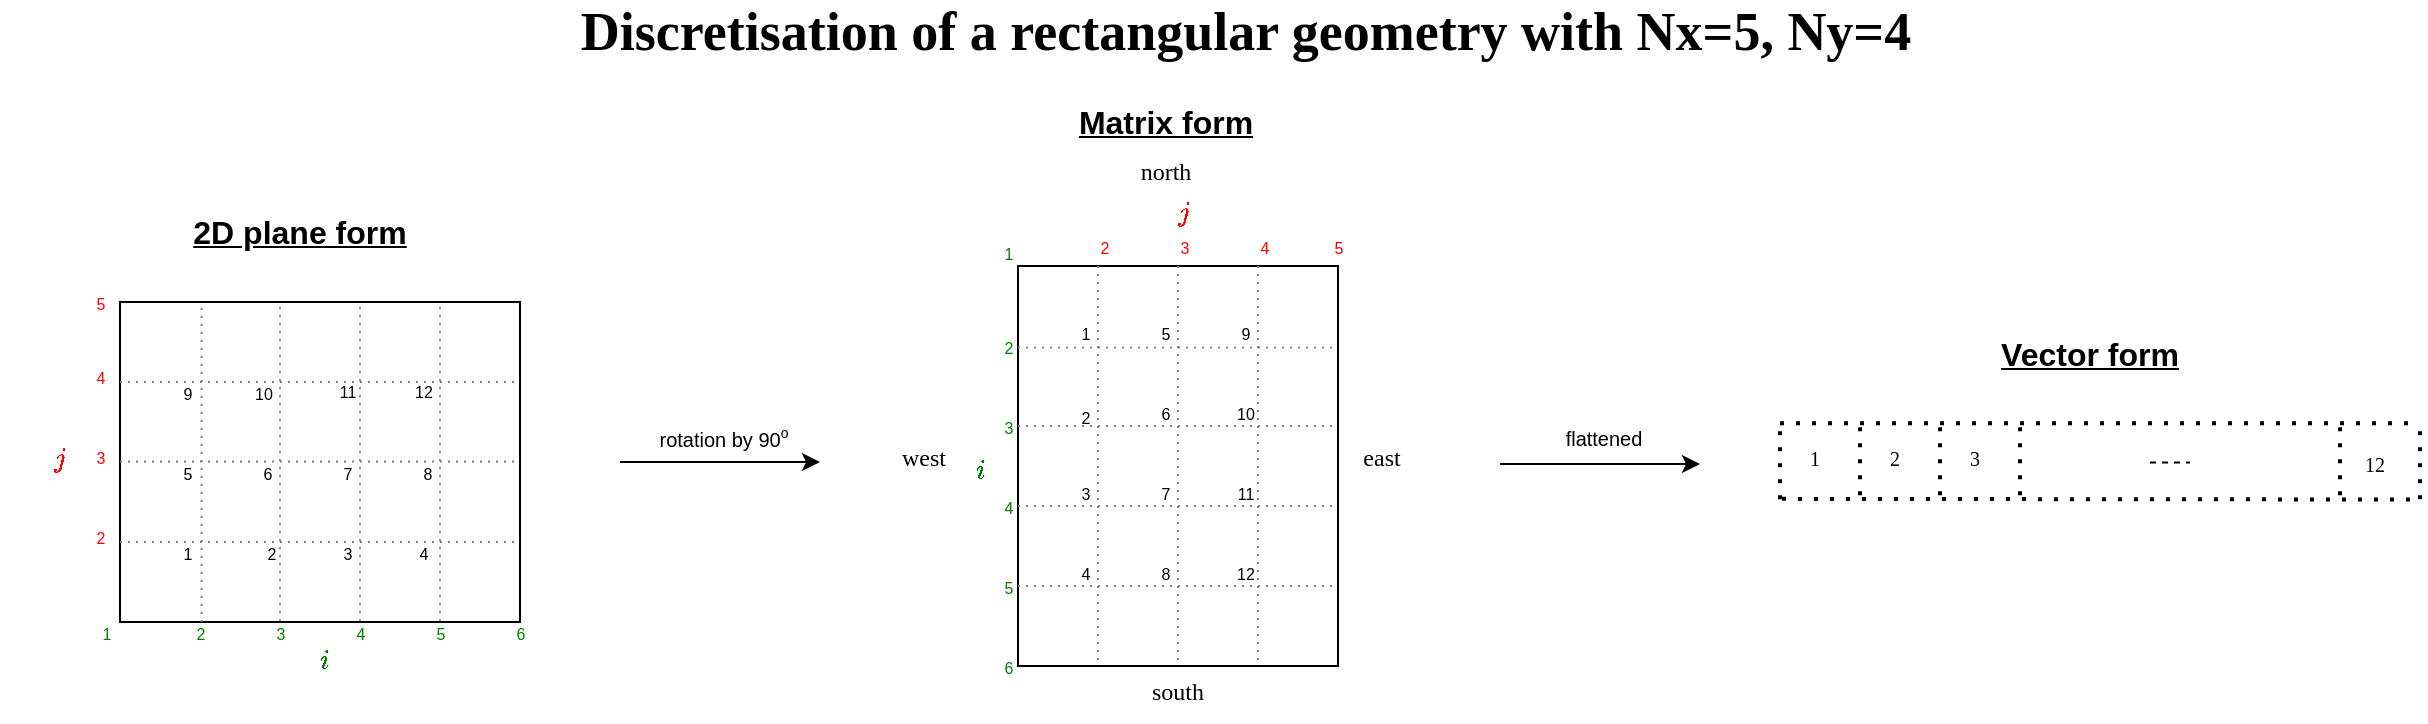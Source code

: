 <mxfile version="20.3.0" type="device"><diagram id="AZI0kobeB9tkVHhhg7Ir" name="Page-1"><mxGraphModel dx="698" dy="777" grid="1" gridSize="5" guides="1" tooltips="1" connect="1" arrows="1" fold="1" page="1" pageScale="1" pageWidth="827" pageHeight="1169" math="1" shadow="0"><root><mxCell id="0"/><mxCell id="1" parent="0"/><mxCell id="xMf8o0RfiIzrKdZFFrYX-1" value="" style="endArrow=classic;html=1;rounded=0;" parent="1" edge="1"><mxGeometry width="50" height="50" relative="1" as="geometry"><mxPoint x="330" y="480" as="sourcePoint"/><mxPoint x="430" y="480" as="targetPoint"/></mxGeometry></mxCell><mxCell id="xMf8o0RfiIzrKdZFFrYX-3" value="rotation by 90&lt;sup style=&quot;&quot;&gt;&lt;font style=&quot;font-size: 7px;&quot;&gt;o&lt;/font&gt;&lt;/sup&gt;" style="text;html=1;strokeColor=none;fillColor=none;align=center;verticalAlign=middle;whiteSpace=wrap;rounded=0;fontSize=10;" parent="1" vertex="1"><mxGeometry x="338" y="452" width="88" height="30" as="geometry"/></mxCell><mxCell id="xMf8o0RfiIzrKdZFFrYX-4" value="" style="group" parent="1" vertex="1" connectable="0"><mxGeometry x="20" y="386" width="272" height="208" as="geometry"/></mxCell><mxCell id="Ld3aAPEb1DgoVRMdASDe-14" value="" style="rounded=0;whiteSpace=wrap;html=1;" parent="xMf8o0RfiIzrKdZFFrYX-4" vertex="1"><mxGeometry x="60" y="14" width="200" height="160" as="geometry"/></mxCell><mxCell id="Ld3aAPEb1DgoVRMdASDe-15" value="" style="endArrow=none;dashed=1;html=1;dashPattern=1 3;strokeWidth=1;rounded=0;entryX=0.204;entryY=0.002;entryDx=0;entryDy=0;entryPerimeter=0;exitX=0.204;exitY=1;exitDx=0;exitDy=0;exitPerimeter=0;strokeColor=#808080;" parent="xMf8o0RfiIzrKdZFFrYX-4" source="Ld3aAPEb1DgoVRMdASDe-14" target="Ld3aAPEb1DgoVRMdASDe-14" edge="1"><mxGeometry width="50" height="50" relative="1" as="geometry"><mxPoint x="150" y="114" as="sourcePoint"/><mxPoint x="200" y="64" as="targetPoint"/></mxGeometry></mxCell><mxCell id="Ld3aAPEb1DgoVRMdASDe-16" value="" style="endArrow=none;dashed=1;html=1;dashPattern=1 3;strokeWidth=1;rounded=0;entryX=0.204;entryY=0.002;entryDx=0;entryDy=0;entryPerimeter=0;exitX=0.204;exitY=1;exitDx=0;exitDy=0;exitPerimeter=0;strokeColor=#808080;" parent="xMf8o0RfiIzrKdZFFrYX-4" edge="1"><mxGeometry width="50" height="50" relative="1" as="geometry"><mxPoint x="140.0" y="173.68" as="sourcePoint"/><mxPoint x="140.0" y="14.0" as="targetPoint"/></mxGeometry></mxCell><mxCell id="Ld3aAPEb1DgoVRMdASDe-17" value="" style="endArrow=none;dashed=1;html=1;dashPattern=1 3;strokeWidth=1;rounded=0;entryX=0.204;entryY=0.002;entryDx=0;entryDy=0;entryPerimeter=0;exitX=0.204;exitY=1;exitDx=0;exitDy=0;exitPerimeter=0;strokeColor=#808080;" parent="xMf8o0RfiIzrKdZFFrYX-4" edge="1"><mxGeometry width="50" height="50" relative="1" as="geometry"><mxPoint x="180.0" y="173.68" as="sourcePoint"/><mxPoint x="180.0" y="14.0" as="targetPoint"/></mxGeometry></mxCell><mxCell id="Ld3aAPEb1DgoVRMdASDe-18" value="" style="endArrow=none;dashed=1;html=1;dashPattern=1 3;strokeWidth=1;rounded=0;entryX=0.204;entryY=0.002;entryDx=0;entryDy=0;entryPerimeter=0;exitX=0.204;exitY=1;exitDx=0;exitDy=0;exitPerimeter=0;strokeColor=#808080;" parent="xMf8o0RfiIzrKdZFFrYX-4" edge="1"><mxGeometry width="50" height="50" relative="1" as="geometry"><mxPoint x="220.0" y="173.68" as="sourcePoint"/><mxPoint x="220.0" y="14.0" as="targetPoint"/></mxGeometry></mxCell><mxCell id="Ld3aAPEb1DgoVRMdASDe-19" value="" style="endArrow=none;dashed=1;html=1;dashPattern=1 3;strokeWidth=1;rounded=0;entryX=1;entryY=0.25;entryDx=0;entryDy=0;exitX=0;exitY=0.25;exitDx=0;exitDy=0;strokeColor=#808080;" parent="xMf8o0RfiIzrKdZFFrYX-4" source="Ld3aAPEb1DgoVRMdASDe-14" target="Ld3aAPEb1DgoVRMdASDe-14" edge="1"><mxGeometry width="50" height="50" relative="1" as="geometry"><mxPoint x="140.8" y="214" as="sourcePoint"/><mxPoint x="140.8" y="54.32" as="targetPoint"/></mxGeometry></mxCell><mxCell id="Ld3aAPEb1DgoVRMdASDe-20" value="" style="endArrow=none;dashed=1;html=1;dashPattern=1 3;strokeWidth=1;rounded=0;entryX=1;entryY=0.25;entryDx=0;entryDy=0;exitX=0;exitY=0.25;exitDx=0;exitDy=0;strokeColor=#808080;" parent="xMf8o0RfiIzrKdZFFrYX-4" edge="1"><mxGeometry width="50" height="50" relative="1" as="geometry"><mxPoint x="60" y="93.76" as="sourcePoint"/><mxPoint x="260.0" y="93.76" as="targetPoint"/></mxGeometry></mxCell><mxCell id="Ld3aAPEb1DgoVRMdASDe-21" value="" style="endArrow=none;dashed=1;html=1;dashPattern=1 3;strokeWidth=1;rounded=0;entryX=1;entryY=0.25;entryDx=0;entryDy=0;exitX=0;exitY=0.25;exitDx=0;exitDy=0;strokeColor=#808080;" parent="xMf8o0RfiIzrKdZFFrYX-4" edge="1"><mxGeometry width="50" height="50" relative="1" as="geometry"><mxPoint x="60" y="134" as="sourcePoint"/><mxPoint x="260.0" y="134" as="targetPoint"/></mxGeometry></mxCell><mxCell id="Ld3aAPEb1DgoVRMdASDe-22" value="&lt;font color=&quot;#008000&quot; style=&quot;font-size: 8px;&quot;&gt;1&lt;/font&gt;" style="text;html=1;align=center;verticalAlign=middle;resizable=0;points=[];autosize=1;strokeColor=none;fillColor=none;" parent="xMf8o0RfiIzrKdZFFrYX-4" vertex="1"><mxGeometry x="41" y="165" width="24" height="28" as="geometry"/></mxCell><mxCell id="Ld3aAPEb1DgoVRMdASDe-23" value="&lt;font style=&quot;font-size: 8px;&quot;&gt;2&lt;/font&gt;" style="text;html=1;align=center;verticalAlign=middle;resizable=0;points=[];autosize=1;strokeColor=none;fillColor=none;fontColor=#008000;" parent="xMf8o0RfiIzrKdZFFrYX-4" vertex="1"><mxGeometry x="88" y="165" width="24" height="28" as="geometry"/></mxCell><mxCell id="Ld3aAPEb1DgoVRMdASDe-24" value="&lt;font style=&quot;font-size: 8px;&quot;&gt;3&lt;/font&gt;" style="text;html=1;align=center;verticalAlign=middle;resizable=0;points=[];autosize=1;strokeColor=none;fillColor=none;fontColor=#008000;" parent="xMf8o0RfiIzrKdZFFrYX-4" vertex="1"><mxGeometry x="128" y="165" width="24" height="28" as="geometry"/></mxCell><mxCell id="Ld3aAPEb1DgoVRMdASDe-25" value="&lt;font style=&quot;font-size: 8px;&quot;&gt;4&lt;/font&gt;" style="text;html=1;align=center;verticalAlign=middle;resizable=0;points=[];autosize=1;strokeColor=none;fillColor=none;fontColor=#008000;" parent="xMf8o0RfiIzrKdZFFrYX-4" vertex="1"><mxGeometry x="168" y="165" width="24" height="28" as="geometry"/></mxCell><mxCell id="Ld3aAPEb1DgoVRMdASDe-26" value="&lt;font style=&quot;font-size: 8px;&quot;&gt;5&lt;/font&gt;" style="text;html=1;align=center;verticalAlign=middle;resizable=0;points=[];autosize=1;strokeColor=none;fillColor=none;fontColor=#008000;" parent="xMf8o0RfiIzrKdZFFrYX-4" vertex="1"><mxGeometry x="208" y="165" width="24" height="28" as="geometry"/></mxCell><mxCell id="Ld3aAPEb1DgoVRMdASDe-27" value="&lt;font style=&quot;font-size: 8px;&quot;&gt;6&lt;/font&gt;" style="text;html=1;align=center;verticalAlign=middle;resizable=0;points=[];autosize=1;strokeColor=none;fillColor=none;fontColor=#008000;" parent="xMf8o0RfiIzrKdZFFrYX-4" vertex="1"><mxGeometry x="248" y="165" width="24" height="28" as="geometry"/></mxCell><mxCell id="Ld3aAPEb1DgoVRMdASDe-28" value="&lt;font style=&quot;font-size: 8px;&quot;&gt;2&lt;/font&gt;" style="text;html=1;align=center;verticalAlign=middle;resizable=0;points=[];autosize=1;strokeColor=none;fillColor=none;fontColor=#FF0000;" parent="xMf8o0RfiIzrKdZFFrYX-4" vertex="1"><mxGeometry x="38" y="117" width="24" height="28" as="geometry"/></mxCell><mxCell id="Ld3aAPEb1DgoVRMdASDe-29" value="&lt;font style=&quot;font-size: 8px;&quot;&gt;3&lt;/font&gt;" style="text;html=1;align=center;verticalAlign=middle;resizable=0;points=[];autosize=1;strokeColor=none;fillColor=none;fontColor=#FF0000;" parent="xMf8o0RfiIzrKdZFFrYX-4" vertex="1"><mxGeometry x="38" y="77" width="24" height="28" as="geometry"/></mxCell><mxCell id="Ld3aAPEb1DgoVRMdASDe-30" value="&lt;font style=&quot;font-size: 8px;&quot;&gt;4&lt;/font&gt;" style="text;html=1;align=center;verticalAlign=middle;resizable=0;points=[];autosize=1;strokeColor=none;fillColor=none;fontColor=#FF0000;" parent="xMf8o0RfiIzrKdZFFrYX-4" vertex="1"><mxGeometry x="38" y="37" width="24" height="28" as="geometry"/></mxCell><mxCell id="Ld3aAPEb1DgoVRMdASDe-31" value="&lt;font style=&quot;font-size: 8px;&quot;&gt;5&lt;/font&gt;" style="text;html=1;align=center;verticalAlign=middle;resizable=0;points=[];autosize=1;strokeColor=none;fillColor=none;fontColor=#FF0000;" parent="xMf8o0RfiIzrKdZFFrYX-4" vertex="1"><mxGeometry x="38" width="24" height="28" as="geometry"/></mxCell><mxCell id="Ld3aAPEb1DgoVRMdASDe-32" value="12" style="text;html=1;strokeColor=none;fillColor=none;align=center;verticalAlign=middle;whiteSpace=wrap;rounded=0;fontSize=8;fontColor=#000000;" parent="xMf8o0RfiIzrKdZFFrYX-4" vertex="1"><mxGeometry x="198" y="54" width="28" height="10" as="geometry"/></mxCell><mxCell id="Ld3aAPEb1DgoVRMdASDe-33" value="11" style="text;html=1;strokeColor=none;fillColor=none;align=center;verticalAlign=middle;whiteSpace=wrap;rounded=0;fontSize=8;fontColor=#000000;" parent="xMf8o0RfiIzrKdZFFrYX-4" vertex="1"><mxGeometry x="160" y="54" width="28" height="10" as="geometry"/></mxCell><mxCell id="Ld3aAPEb1DgoVRMdASDe-34" value="10" style="text;html=1;strokeColor=none;fillColor=none;align=center;verticalAlign=middle;whiteSpace=wrap;rounded=0;fontSize=8;fontColor=#000000;" parent="xMf8o0RfiIzrKdZFFrYX-4" vertex="1"><mxGeometry x="118" y="55" width="28" height="10" as="geometry"/></mxCell><mxCell id="Ld3aAPEb1DgoVRMdASDe-35" value="9" style="text;html=1;strokeColor=none;fillColor=none;align=center;verticalAlign=middle;whiteSpace=wrap;rounded=0;fontSize=8;fontColor=#000000;" parent="xMf8o0RfiIzrKdZFFrYX-4" vertex="1"><mxGeometry x="80" y="55" width="28" height="10" as="geometry"/></mxCell><mxCell id="Ld3aAPEb1DgoVRMdASDe-36" value="8" style="text;html=1;strokeColor=none;fillColor=none;align=center;verticalAlign=middle;whiteSpace=wrap;rounded=0;fontSize=8;fontColor=#000000;" parent="xMf8o0RfiIzrKdZFFrYX-4" vertex="1"><mxGeometry x="200" y="95" width="28" height="10" as="geometry"/></mxCell><mxCell id="Ld3aAPEb1DgoVRMdASDe-37" value="7" style="text;html=1;strokeColor=none;fillColor=none;align=center;verticalAlign=middle;whiteSpace=wrap;rounded=0;fontSize=8;fontColor=#000000;" parent="xMf8o0RfiIzrKdZFFrYX-4" vertex="1"><mxGeometry x="160" y="95" width="28" height="10" as="geometry"/></mxCell><mxCell id="Ld3aAPEb1DgoVRMdASDe-38" value="6" style="text;html=1;strokeColor=none;fillColor=none;align=center;verticalAlign=middle;whiteSpace=wrap;rounded=0;fontSize=8;fontColor=#000000;" parent="xMf8o0RfiIzrKdZFFrYX-4" vertex="1"><mxGeometry x="120" y="95" width="28" height="10" as="geometry"/></mxCell><mxCell id="Ld3aAPEb1DgoVRMdASDe-39" value="5" style="text;html=1;strokeColor=none;fillColor=none;align=center;verticalAlign=middle;whiteSpace=wrap;rounded=0;fontSize=8;fontColor=#000000;" parent="xMf8o0RfiIzrKdZFFrYX-4" vertex="1"><mxGeometry x="80" y="95" width="28" height="10" as="geometry"/></mxCell><mxCell id="Ld3aAPEb1DgoVRMdASDe-40" value="4" style="text;html=1;strokeColor=none;fillColor=none;align=center;verticalAlign=middle;whiteSpace=wrap;rounded=0;fontSize=8;fontColor=#000000;" parent="xMf8o0RfiIzrKdZFFrYX-4" vertex="1"><mxGeometry x="198" y="135" width="28" height="10" as="geometry"/></mxCell><mxCell id="Ld3aAPEb1DgoVRMdASDe-41" value="3" style="text;html=1;strokeColor=none;fillColor=none;align=center;verticalAlign=middle;whiteSpace=wrap;rounded=0;fontSize=8;fontColor=#000000;" parent="xMf8o0RfiIzrKdZFFrYX-4" vertex="1"><mxGeometry x="160" y="135" width="28" height="10" as="geometry"/></mxCell><mxCell id="Ld3aAPEb1DgoVRMdASDe-42" value="2" style="text;html=1;strokeColor=none;fillColor=none;align=center;verticalAlign=middle;whiteSpace=wrap;rounded=0;fontSize=8;fontColor=#000000;" parent="xMf8o0RfiIzrKdZFFrYX-4" vertex="1"><mxGeometry x="122" y="135" width="28" height="10" as="geometry"/></mxCell><mxCell id="Ld3aAPEb1DgoVRMdASDe-43" value="1" style="text;html=1;strokeColor=none;fillColor=none;align=center;verticalAlign=middle;whiteSpace=wrap;rounded=0;fontSize=8;fontColor=#000000;" parent="xMf8o0RfiIzrKdZFFrYX-4" vertex="1"><mxGeometry x="80" y="135" width="28" height="10" as="geometry"/></mxCell><mxCell id="Ld3aAPEb1DgoVRMdASDe-47" value="$$i$$" style="text;html=1;strokeColor=none;fillColor=none;align=center;verticalAlign=middle;whiteSpace=wrap;rounded=0;fontSize=12;fontColor=#008000;fontStyle=0" parent="xMf8o0RfiIzrKdZFFrYX-4" vertex="1"><mxGeometry x="132" y="178" width="60" height="30" as="geometry"/></mxCell><mxCell id="Ld3aAPEb1DgoVRMdASDe-48" value="$$j$$" style="text;html=1;strokeColor=none;fillColor=none;align=center;verticalAlign=middle;whiteSpace=wrap;rounded=0;fontSize=12;fontColor=#FF0000;fontStyle=1" parent="xMf8o0RfiIzrKdZFFrYX-4" vertex="1"><mxGeometry y="77" width="60" height="30" as="geometry"/></mxCell><mxCell id="xMf8o0RfiIzrKdZFFrYX-6" value="" style="rounded=0;whiteSpace=wrap;html=1;rotation=90;" parent="1" vertex="1"><mxGeometry x="509" y="402" width="200" height="160" as="geometry"/></mxCell><mxCell id="xMf8o0RfiIzrKdZFFrYX-7" value="" style="endArrow=none;dashed=1;html=1;dashPattern=1 3;strokeWidth=1;rounded=0;entryX=0.204;entryY=0.002;entryDx=0;entryDy=0;entryPerimeter=0;exitX=0.204;exitY=1;exitDx=0;exitDy=0;exitPerimeter=0;strokeColor=#808080;" parent="1" source="xMf8o0RfiIzrKdZFFrYX-6" target="xMf8o0RfiIzrKdZFFrYX-6" edge="1"><mxGeometry width="50" height="50" relative="1" as="geometry"><mxPoint x="589" y="472" as="sourcePoint"/><mxPoint x="639" y="522" as="targetPoint"/></mxGeometry></mxCell><mxCell id="xMf8o0RfiIzrKdZFFrYX-8" value="" style="endArrow=none;dashed=1;html=1;dashPattern=1 3;strokeWidth=1;rounded=0;entryX=0.204;entryY=0.002;entryDx=0;entryDy=0;entryPerimeter=0;exitX=0.204;exitY=1;exitDx=0;exitDy=0;exitPerimeter=0;strokeColor=#808080;" parent="1" edge="1"><mxGeometry width="50" height="50" relative="1" as="geometry"><mxPoint x="529" y="462" as="sourcePoint"/><mxPoint x="689" y="462" as="targetPoint"/></mxGeometry></mxCell><mxCell id="xMf8o0RfiIzrKdZFFrYX-9" value="" style="endArrow=none;dashed=1;html=1;dashPattern=1 3;strokeWidth=1;rounded=0;entryX=0.204;entryY=0.002;entryDx=0;entryDy=0;entryPerimeter=0;exitX=0.204;exitY=1;exitDx=0;exitDy=0;exitPerimeter=0;strokeColor=#808080;" parent="1" edge="1"><mxGeometry width="50" height="50" relative="1" as="geometry"><mxPoint x="529" y="502" as="sourcePoint"/><mxPoint x="689" y="502" as="targetPoint"/></mxGeometry></mxCell><mxCell id="xMf8o0RfiIzrKdZFFrYX-10" value="" style="endArrow=none;dashed=1;html=1;dashPattern=1 3;strokeWidth=1;rounded=0;entryX=0.204;entryY=0.002;entryDx=0;entryDy=0;entryPerimeter=0;exitX=0.204;exitY=1;exitDx=0;exitDy=0;exitPerimeter=0;strokeColor=#808080;" parent="1" edge="1"><mxGeometry width="50" height="50" relative="1" as="geometry"><mxPoint x="529" y="542" as="sourcePoint"/><mxPoint x="689" y="542" as="targetPoint"/></mxGeometry></mxCell><mxCell id="xMf8o0RfiIzrKdZFFrYX-11" value="" style="endArrow=none;dashed=1;html=1;dashPattern=1 3;strokeWidth=1;rounded=0;entryX=1;entryY=0.25;entryDx=0;entryDy=0;exitX=0;exitY=0.25;exitDx=0;exitDy=0;strokeColor=#808080;" parent="1" source="xMf8o0RfiIzrKdZFFrYX-6" target="xMf8o0RfiIzrKdZFFrYX-6" edge="1"><mxGeometry width="50" height="50" relative="1" as="geometry"><mxPoint x="489" y="463" as="sourcePoint"/><mxPoint x="649" y="463" as="targetPoint"/></mxGeometry></mxCell><mxCell id="xMf8o0RfiIzrKdZFFrYX-12" value="" style="endArrow=none;dashed=1;html=1;dashPattern=1 3;strokeWidth=1;rounded=0;entryX=1;entryY=0.25;entryDx=0;entryDy=0;exitX=0;exitY=0.25;exitDx=0;exitDy=0;strokeColor=#808080;" parent="1" edge="1"><mxGeometry width="50" height="50" relative="1" as="geometry"><mxPoint x="609" y="382" as="sourcePoint"/><mxPoint x="609" y="582" as="targetPoint"/></mxGeometry></mxCell><mxCell id="xMf8o0RfiIzrKdZFFrYX-13" value="" style="endArrow=none;dashed=1;html=1;dashPattern=1 3;strokeWidth=1;rounded=0;entryX=1;entryY=0.25;entryDx=0;entryDy=0;exitX=0;exitY=0.25;exitDx=0;exitDy=0;strokeColor=#808080;" parent="1" edge="1"><mxGeometry width="50" height="50" relative="1" as="geometry"><mxPoint x="569" y="382" as="sourcePoint"/><mxPoint x="569" y="582" as="targetPoint"/></mxGeometry></mxCell><mxCell id="xMf8o0RfiIzrKdZFFrYX-14" value="&lt;font color=&quot;#008000&quot; style=&quot;font-size: 8px;&quot;&gt;1&lt;/font&gt;" style="text;html=1;align=center;verticalAlign=middle;resizable=0;points=[];autosize=1;strokeColor=none;fillColor=none;rotation=0;" parent="1" vertex="1"><mxGeometry x="512" y="361" width="24" height="28" as="geometry"/></mxCell><mxCell id="xMf8o0RfiIzrKdZFFrYX-15" value="&lt;font style=&quot;font-size: 8px;&quot;&gt;2&lt;/font&gt;" style="text;html=1;align=center;verticalAlign=middle;resizable=0;points=[];autosize=1;strokeColor=none;fillColor=none;fontColor=#008000;rotation=0;" parent="1" vertex="1"><mxGeometry x="512" y="408" width="24" height="28" as="geometry"/></mxCell><mxCell id="xMf8o0RfiIzrKdZFFrYX-16" value="&lt;font style=&quot;font-size: 8px;&quot;&gt;3&lt;/font&gt;" style="text;html=1;align=center;verticalAlign=middle;resizable=0;points=[];autosize=1;strokeColor=none;fillColor=none;fontColor=#008000;rotation=0;" parent="1" vertex="1"><mxGeometry x="512" y="448" width="24" height="28" as="geometry"/></mxCell><mxCell id="xMf8o0RfiIzrKdZFFrYX-17" value="&lt;font style=&quot;font-size: 8px;&quot;&gt;4&lt;/font&gt;" style="text;html=1;align=center;verticalAlign=middle;resizable=0;points=[];autosize=1;strokeColor=none;fillColor=none;fontColor=#008000;rotation=0;" parent="1" vertex="1"><mxGeometry x="512" y="488" width="24" height="28" as="geometry"/></mxCell><mxCell id="xMf8o0RfiIzrKdZFFrYX-18" value="&lt;font style=&quot;font-size: 8px;&quot;&gt;5&lt;/font&gt;" style="text;html=1;align=center;verticalAlign=middle;resizable=0;points=[];autosize=1;strokeColor=none;fillColor=none;fontColor=#008000;rotation=0;" parent="1" vertex="1"><mxGeometry x="512" y="528" width="24" height="28" as="geometry"/></mxCell><mxCell id="xMf8o0RfiIzrKdZFFrYX-19" value="&lt;font style=&quot;font-size: 8px;&quot;&gt;6&lt;/font&gt;" style="text;html=1;align=center;verticalAlign=middle;resizable=0;points=[];autosize=1;strokeColor=none;fillColor=none;fontColor=#008000;rotation=0;" parent="1" vertex="1"><mxGeometry x="512" y="568" width="24" height="28" as="geometry"/></mxCell><mxCell id="xMf8o0RfiIzrKdZFFrYX-20" value="&lt;font style=&quot;font-size: 8px;&quot;&gt;2&lt;/font&gt;" style="text;html=1;align=center;verticalAlign=middle;resizable=0;points=[];autosize=1;strokeColor=none;fillColor=none;fontColor=#FF0000;rotation=0;" parent="1" vertex="1"><mxGeometry x="560" y="358" width="24" height="28" as="geometry"/></mxCell><mxCell id="xMf8o0RfiIzrKdZFFrYX-21" value="&lt;font style=&quot;font-size: 8px;&quot;&gt;3&lt;/font&gt;" style="text;html=1;align=center;verticalAlign=middle;resizable=0;points=[];autosize=1;strokeColor=none;fillColor=none;fontColor=#FF0000;rotation=0;" parent="1" vertex="1"><mxGeometry x="600" y="358" width="24" height="28" as="geometry"/></mxCell><mxCell id="xMf8o0RfiIzrKdZFFrYX-22" value="&lt;font style=&quot;font-size: 8px;&quot;&gt;4&lt;/font&gt;" style="text;html=1;align=center;verticalAlign=middle;resizable=0;points=[];autosize=1;strokeColor=none;fillColor=none;fontColor=#FF0000;rotation=0;" parent="1" vertex="1"><mxGeometry x="640" y="358" width="24" height="28" as="geometry"/></mxCell><mxCell id="xMf8o0RfiIzrKdZFFrYX-23" value="&lt;font style=&quot;font-size: 8px;&quot;&gt;5&lt;/font&gt;" style="text;html=1;align=center;verticalAlign=middle;resizable=0;points=[];autosize=1;strokeColor=none;fillColor=none;fontColor=#FF0000;rotation=0;" parent="1" vertex="1"><mxGeometry x="677" y="358" width="24" height="28" as="geometry"/></mxCell><mxCell id="xMf8o0RfiIzrKdZFFrYX-24" value="12" style="text;html=1;strokeColor=none;fillColor=none;align=center;verticalAlign=middle;whiteSpace=wrap;rounded=0;fontSize=8;fontColor=#000000;rotation=0;direction=east;" parent="1" vertex="1"><mxGeometry x="629" y="531" width="28" height="10" as="geometry"/></mxCell><mxCell id="xMf8o0RfiIzrKdZFFrYX-25" value="11" style="text;html=1;strokeColor=none;fillColor=none;align=center;verticalAlign=middle;whiteSpace=wrap;rounded=0;fontSize=8;fontColor=#000000;rotation=0;direction=east;" parent="1" vertex="1"><mxGeometry x="629" y="491" width="28" height="10" as="geometry"/></mxCell><mxCell id="xMf8o0RfiIzrKdZFFrYX-26" value="10" style="text;html=1;strokeColor=none;fillColor=none;align=center;verticalAlign=middle;whiteSpace=wrap;rounded=0;fontSize=8;fontColor=#000000;rotation=0;direction=east;" parent="1" vertex="1"><mxGeometry x="629" y="451" width="28" height="10" as="geometry"/></mxCell><mxCell id="xMf8o0RfiIzrKdZFFrYX-27" value="9" style="text;html=1;strokeColor=none;fillColor=none;align=center;verticalAlign=middle;whiteSpace=wrap;rounded=0;fontSize=8;fontColor=#000000;rotation=0;direction=east;" parent="1" vertex="1"><mxGeometry x="629" y="411" width="28" height="10" as="geometry"/></mxCell><mxCell id="xMf8o0RfiIzrKdZFFrYX-28" value="8" style="text;html=1;strokeColor=none;fillColor=none;align=center;verticalAlign=middle;whiteSpace=wrap;rounded=0;fontSize=8;fontColor=#000000;rotation=0;direction=east;" parent="1" vertex="1"><mxGeometry x="589" y="531" width="28" height="10" as="geometry"/></mxCell><mxCell id="xMf8o0RfiIzrKdZFFrYX-29" value="7" style="text;html=1;strokeColor=none;fillColor=none;align=center;verticalAlign=middle;whiteSpace=wrap;rounded=0;fontSize=8;fontColor=#000000;rotation=0;direction=east;" parent="1" vertex="1"><mxGeometry x="589" y="491" width="28" height="10" as="geometry"/></mxCell><mxCell id="xMf8o0RfiIzrKdZFFrYX-30" value="6" style="text;html=1;strokeColor=none;fillColor=none;align=center;verticalAlign=middle;whiteSpace=wrap;rounded=0;fontSize=8;fontColor=#000000;rotation=0;direction=east;" parent="1" vertex="1"><mxGeometry x="589" y="451" width="28" height="10" as="geometry"/></mxCell><mxCell id="xMf8o0RfiIzrKdZFFrYX-31" value="5" style="text;html=1;strokeColor=none;fillColor=none;align=center;verticalAlign=middle;whiteSpace=wrap;rounded=0;fontSize=8;fontColor=#000000;rotation=0;direction=east;" parent="1" vertex="1"><mxGeometry x="589" y="411" width="28" height="10" as="geometry"/></mxCell><mxCell id="xMf8o0RfiIzrKdZFFrYX-32" value="4" style="text;html=1;strokeColor=none;fillColor=none;align=center;verticalAlign=middle;whiteSpace=wrap;rounded=0;fontSize=8;fontColor=#000000;rotation=0;direction=east;" parent="1" vertex="1"><mxGeometry x="549" y="531" width="28" height="10" as="geometry"/></mxCell><mxCell id="xMf8o0RfiIzrKdZFFrYX-33" value="3" style="text;html=1;strokeColor=none;fillColor=none;align=center;verticalAlign=middle;whiteSpace=wrap;rounded=0;fontSize=8;fontColor=#000000;rotation=0;direction=east;" parent="1" vertex="1"><mxGeometry x="549" y="491" width="28" height="10" as="geometry"/></mxCell><mxCell id="xMf8o0RfiIzrKdZFFrYX-34" value="2" style="text;html=1;strokeColor=none;fillColor=none;align=center;verticalAlign=middle;whiteSpace=wrap;rounded=0;fontSize=8;fontColor=#000000;rotation=0;direction=east;" parent="1" vertex="1"><mxGeometry x="549" y="453" width="28" height="10" as="geometry"/></mxCell><mxCell id="xMf8o0RfiIzrKdZFFrYX-35" value="1" style="text;html=1;strokeColor=none;fillColor=none;align=center;verticalAlign=middle;whiteSpace=wrap;rounded=0;fontSize=8;fontColor=#000000;rotation=0;direction=east;" parent="1" vertex="1"><mxGeometry x="549" y="411" width="28" height="10" as="geometry"/></mxCell><mxCell id="xMf8o0RfiIzrKdZFFrYX-36" value="$$i$$" style="text;html=1;strokeColor=none;fillColor=none;align=center;verticalAlign=middle;whiteSpace=wrap;rounded=0;fontSize=12;fontColor=#008000;fontStyle=0;rotation=0;direction=east;" parent="1" vertex="1"><mxGeometry x="480" y="469" width="60" height="30" as="geometry"/></mxCell><mxCell id="xMf8o0RfiIzrKdZFFrYX-37" value="$$j$$" style="text;html=1;strokeColor=none;fillColor=none;align=center;verticalAlign=middle;whiteSpace=wrap;rounded=0;fontSize=12;fontColor=#FF0000;fontStyle=1;rotation=0;direction=east;" parent="1" vertex="1"><mxGeometry x="582" y="340" width="60" height="30" as="geometry"/></mxCell><mxCell id="xMf8o0RfiIzrKdZFFrYX-38" value="2D plane form" style="text;html=1;strokeColor=none;fillColor=none;align=center;verticalAlign=middle;whiteSpace=wrap;rounded=0;fontStyle=5;fontSize=16;" parent="1" vertex="1"><mxGeometry x="115" y="350" width="110" height="30" as="geometry"/></mxCell><mxCell id="xMf8o0RfiIzrKdZFFrYX-39" value="Discretisation of a rectangular geometry with Nx=5, Ny=4" style="text;html=1;strokeColor=none;fillColor=none;align=center;verticalAlign=middle;rounded=0;fontSize=27;fontStyle=1;labelBorderColor=none;whiteSpace=wrap;fontFamily=CMU Bright;" parent="1" vertex="1"><mxGeometry x="263" y="250" width="760" height="30" as="geometry"/></mxCell><mxCell id="xMf8o0RfiIzrKdZFFrYX-40" value="north" style="text;html=1;strokeColor=none;fillColor=none;align=center;verticalAlign=middle;whiteSpace=wrap;rounded=0;fontFamily=Tahoma;" parent="1" vertex="1"><mxGeometry x="573" y="320" width="60" height="30" as="geometry"/></mxCell><mxCell id="xMf8o0RfiIzrKdZFFrYX-41" value="west" style="text;html=1;strokeColor=none;fillColor=none;align=center;verticalAlign=middle;whiteSpace=wrap;rounded=0;fontFamily=Tahoma;" parent="1" vertex="1"><mxGeometry x="452" y="463" width="60" height="30" as="geometry"/></mxCell><mxCell id="xMf8o0RfiIzrKdZFFrYX-42" value="&lt;font face=&quot;Tahoma&quot;&gt;east&lt;/font&gt;" style="text;html=1;strokeColor=none;fillColor=none;align=center;verticalAlign=middle;whiteSpace=wrap;rounded=0;fontStyle=0" parent="1" vertex="1"><mxGeometry x="681" y="463" width="60" height="30" as="geometry"/></mxCell><mxCell id="xMf8o0RfiIzrKdZFFrYX-43" value="south" style="text;html=1;strokeColor=none;fillColor=none;align=center;verticalAlign=middle;whiteSpace=wrap;rounded=0;fontFamily=Tahoma;" parent="1" vertex="1"><mxGeometry x="579" y="580" width="60" height="30" as="geometry"/></mxCell><mxCell id="xMf8o0RfiIzrKdZFFrYX-44" value="" style="endArrow=classic;html=1;rounded=0;" parent="1" edge="1"><mxGeometry width="50" height="50" relative="1" as="geometry"><mxPoint x="770" y="481.0" as="sourcePoint"/><mxPoint x="870.0" y="481.0" as="targetPoint"/></mxGeometry></mxCell><mxCell id="xMf8o0RfiIzrKdZFFrYX-45" value="flattened" style="text;html=1;strokeColor=none;fillColor=none;align=center;verticalAlign=middle;whiteSpace=wrap;rounded=0;fontSize=10;" parent="1" vertex="1"><mxGeometry x="778" y="453" width="88" height="30" as="geometry"/></mxCell><mxCell id="xMf8o0RfiIzrKdZFFrYX-46" value="" style="endArrow=none;dashed=1;html=1;dashPattern=1 3;strokeWidth=2;rounded=0;fontFamily=Tahoma;fontSize=10;fontColor=#808080;" parent="1" edge="1"><mxGeometry width="50" height="50" relative="1" as="geometry"><mxPoint x="910" y="498.67" as="sourcePoint"/><mxPoint x="910" y="458.67" as="targetPoint"/></mxGeometry></mxCell><mxCell id="xMf8o0RfiIzrKdZFFrYX-47" value="" style="endArrow=none;dashed=1;html=1;dashPattern=1 3;strokeWidth=2;rounded=0;fontFamily=Tahoma;fontSize=10;fontColor=#808080;" parent="1" edge="1"><mxGeometry width="50" height="50" relative="1" as="geometry"><mxPoint x="1230" y="498.67" as="sourcePoint"/><mxPoint x="1230" y="458.67" as="targetPoint"/></mxGeometry></mxCell><mxCell id="xMf8o0RfiIzrKdZFFrYX-48" value="" style="endArrow=none;dashed=1;html=1;dashPattern=1 3;strokeWidth=2;rounded=0;fontFamily=Tahoma;fontSize=10;fontColor=#808080;" parent="1" edge="1"><mxGeometry width="50" height="50" relative="1" as="geometry"><mxPoint x="910" y="460.67" as="sourcePoint"/><mxPoint x="1230" y="460.67" as="targetPoint"/></mxGeometry></mxCell><mxCell id="xMf8o0RfiIzrKdZFFrYX-49" value="" style="endArrow=none;dashed=1;html=1;dashPattern=1 3;strokeWidth=2;rounded=0;fontFamily=Tahoma;fontSize=10;fontColor=#808080;" parent="1" edge="1"><mxGeometry width="50" height="50" relative="1" as="geometry"><mxPoint x="911" y="498.43" as="sourcePoint"/><mxPoint x="1231" y="498.77" as="targetPoint"/></mxGeometry></mxCell><mxCell id="xMf8o0RfiIzrKdZFFrYX-50" value="" style="endArrow=none;dashed=1;html=1;dashPattern=1 3;strokeWidth=2;rounded=0;fontFamily=Tahoma;fontSize=10;fontColor=#808080;" parent="1" edge="1"><mxGeometry width="50" height="50" relative="1" as="geometry"><mxPoint x="950" y="496.67" as="sourcePoint"/><mxPoint x="950" y="456.67" as="targetPoint"/></mxGeometry></mxCell><mxCell id="xMf8o0RfiIzrKdZFFrYX-51" value="" style="endArrow=none;dashed=1;html=1;dashPattern=1 3;strokeWidth=2;rounded=0;fontFamily=Tahoma;fontSize=10;fontColor=#808080;" parent="1" edge="1"><mxGeometry width="50" height="50" relative="1" as="geometry"><mxPoint x="990" y="496.67" as="sourcePoint"/><mxPoint x="990" y="456.67" as="targetPoint"/></mxGeometry></mxCell><mxCell id="xMf8o0RfiIzrKdZFFrYX-52" value="" style="endArrow=none;dashed=1;html=1;dashPattern=1 3;strokeWidth=2;rounded=0;fontFamily=Tahoma;fontSize=10;fontColor=#808080;" parent="1" edge="1"><mxGeometry width="50" height="50" relative="1" as="geometry"><mxPoint x="1190" y="496.67" as="sourcePoint"/><mxPoint x="1190" y="456.67" as="targetPoint"/></mxGeometry></mxCell><mxCell id="xMf8o0RfiIzrKdZFFrYX-53" value="" style="endArrow=none;dashed=1;html=1;dashPattern=1 3;strokeWidth=2;rounded=0;fontFamily=Tahoma;fontSize=10;fontColor=#808080;" parent="1" edge="1"><mxGeometry width="50" height="50" relative="1" as="geometry"><mxPoint x="1030" y="496.67" as="sourcePoint"/><mxPoint x="1030" y="456.67" as="targetPoint"/></mxGeometry></mxCell><mxCell id="xMf8o0RfiIzrKdZFFrYX-54" value="&lt;font color=&quot;#000000&quot;&gt;12&lt;/font&gt;" style="text;html=1;strokeColor=none;fillColor=none;align=center;verticalAlign=middle;whiteSpace=wrap;rounded=0;fontFamily=Tahoma;fontSize=10;fontColor=#808080;" parent="1" vertex="1"><mxGeometry x="1195" y="473" width="25" height="15" as="geometry"/></mxCell><mxCell id="xMf8o0RfiIzrKdZFFrYX-55" value="&lt;font color=&quot;#000000&quot;&gt;3&lt;/font&gt;" style="text;html=1;strokeColor=none;fillColor=none;align=center;verticalAlign=middle;whiteSpace=wrap;rounded=0;fontFamily=Tahoma;fontSize=10;fontColor=#808080;" parent="1" vertex="1"><mxGeometry x="995" y="470.5" width="25" height="15" as="geometry"/></mxCell><mxCell id="xMf8o0RfiIzrKdZFFrYX-56" value="&lt;font color=&quot;#000000&quot;&gt;2&lt;/font&gt;" style="text;html=1;strokeColor=none;fillColor=none;align=center;verticalAlign=middle;whiteSpace=wrap;rounded=0;fontFamily=Tahoma;fontSize=10;fontColor=#808080;" parent="1" vertex="1"><mxGeometry x="955" y="470.5" width="25" height="15" as="geometry"/></mxCell><mxCell id="xMf8o0RfiIzrKdZFFrYX-57" value="&lt;font color=&quot;#000000&quot;&gt;1&lt;/font&gt;" style="text;html=1;strokeColor=none;fillColor=none;align=center;verticalAlign=middle;whiteSpace=wrap;rounded=0;fontFamily=Tahoma;fontSize=10;fontColor=#808080;" parent="1" vertex="1"><mxGeometry x="915" y="470.5" width="25" height="15" as="geometry"/></mxCell><mxCell id="xMf8o0RfiIzrKdZFFrYX-58" value="" style="endArrow=none;dashed=1;html=1;rounded=0;fontFamily=Tahoma;fontSize=10;fontColor=#000000;" parent="1" edge="1"><mxGeometry width="50" height="50" relative="1" as="geometry"><mxPoint x="1095" y="480.3" as="sourcePoint"/><mxPoint x="1115" y="480.3" as="targetPoint"/></mxGeometry></mxCell><mxCell id="xMf8o0RfiIzrKdZFFrYX-59" value="Matrix form" style="text;html=1;strokeColor=none;fillColor=none;align=center;verticalAlign=middle;whiteSpace=wrap;rounded=0;fontStyle=5;fontSize=16;" parent="1" vertex="1"><mxGeometry x="558" y="295" width="90" height="30" as="geometry"/></mxCell><mxCell id="xMf8o0RfiIzrKdZFFrYX-60" value="Vector form" style="text;html=1;strokeColor=none;fillColor=none;align=center;verticalAlign=middle;whiteSpace=wrap;rounded=0;fontStyle=5;fontSize=16;" parent="1" vertex="1"><mxGeometry x="1010" y="411" width="110" height="30" as="geometry"/></mxCell></root></mxGraphModel></diagram></mxfile>